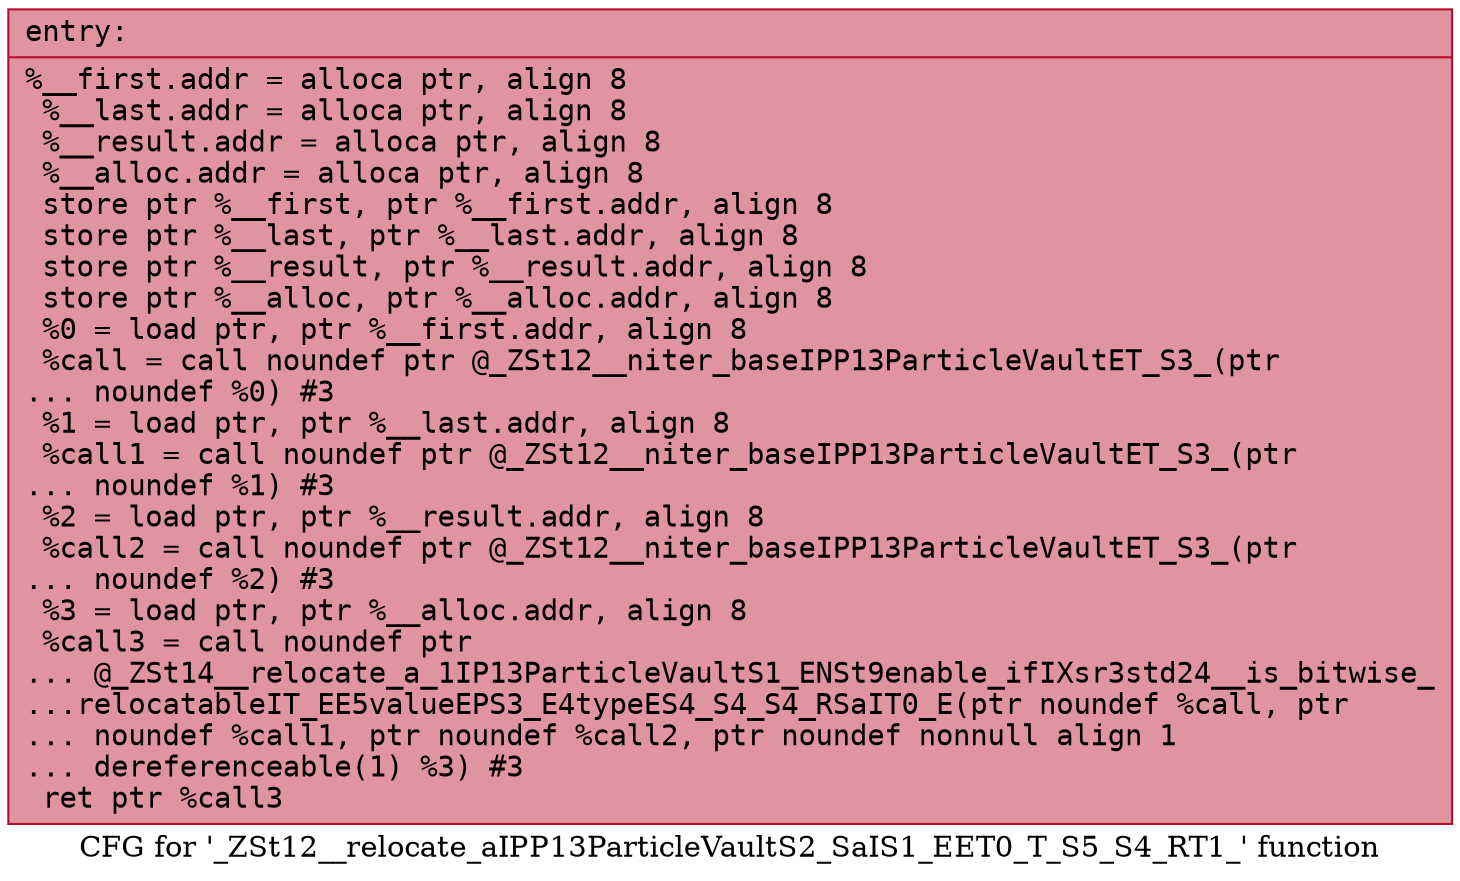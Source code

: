 digraph "CFG for '_ZSt12__relocate_aIPP13ParticleVaultS2_SaIS1_EET0_T_S5_S4_RT1_' function" {
	label="CFG for '_ZSt12__relocate_aIPP13ParticleVaultS2_SaIS1_EET0_T_S5_S4_RT1_' function";

	Node0x559071176f20 [shape=record,color="#b70d28ff", style=filled, fillcolor="#b70d2870" fontname="Courier",label="{entry:\l|  %__first.addr = alloca ptr, align 8\l  %__last.addr = alloca ptr, align 8\l  %__result.addr = alloca ptr, align 8\l  %__alloc.addr = alloca ptr, align 8\l  store ptr %__first, ptr %__first.addr, align 8\l  store ptr %__last, ptr %__last.addr, align 8\l  store ptr %__result, ptr %__result.addr, align 8\l  store ptr %__alloc, ptr %__alloc.addr, align 8\l  %0 = load ptr, ptr %__first.addr, align 8\l  %call = call noundef ptr @_ZSt12__niter_baseIPP13ParticleVaultET_S3_(ptr\l... noundef %0) #3\l  %1 = load ptr, ptr %__last.addr, align 8\l  %call1 = call noundef ptr @_ZSt12__niter_baseIPP13ParticleVaultET_S3_(ptr\l... noundef %1) #3\l  %2 = load ptr, ptr %__result.addr, align 8\l  %call2 = call noundef ptr @_ZSt12__niter_baseIPP13ParticleVaultET_S3_(ptr\l... noundef %2) #3\l  %3 = load ptr, ptr %__alloc.addr, align 8\l  %call3 = call noundef ptr\l... @_ZSt14__relocate_a_1IP13ParticleVaultS1_ENSt9enable_ifIXsr3std24__is_bitwise_\l...relocatableIT_EE5valueEPS3_E4typeES4_S4_S4_RSaIT0_E(ptr noundef %call, ptr\l... noundef %call1, ptr noundef %call2, ptr noundef nonnull align 1\l... dereferenceable(1) %3) #3\l  ret ptr %call3\l}"];
}
